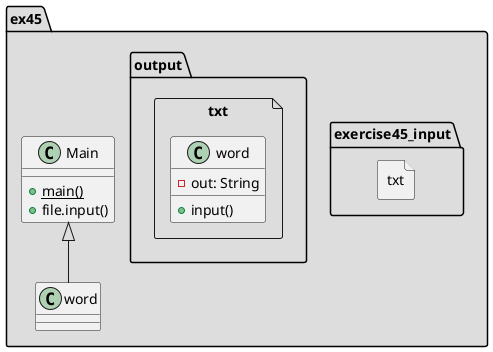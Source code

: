 @startuml
'https://plantuml.com/sequence-diagram


package "ex45" #DDDDDD {
Main <|-- word
file exercise45_input.txt{

}
class Main{

    +{static}{method}main()
    +file.input()


}

file output.txt{

class word{

     -out: String

    +{method}input()

    }

@enduml